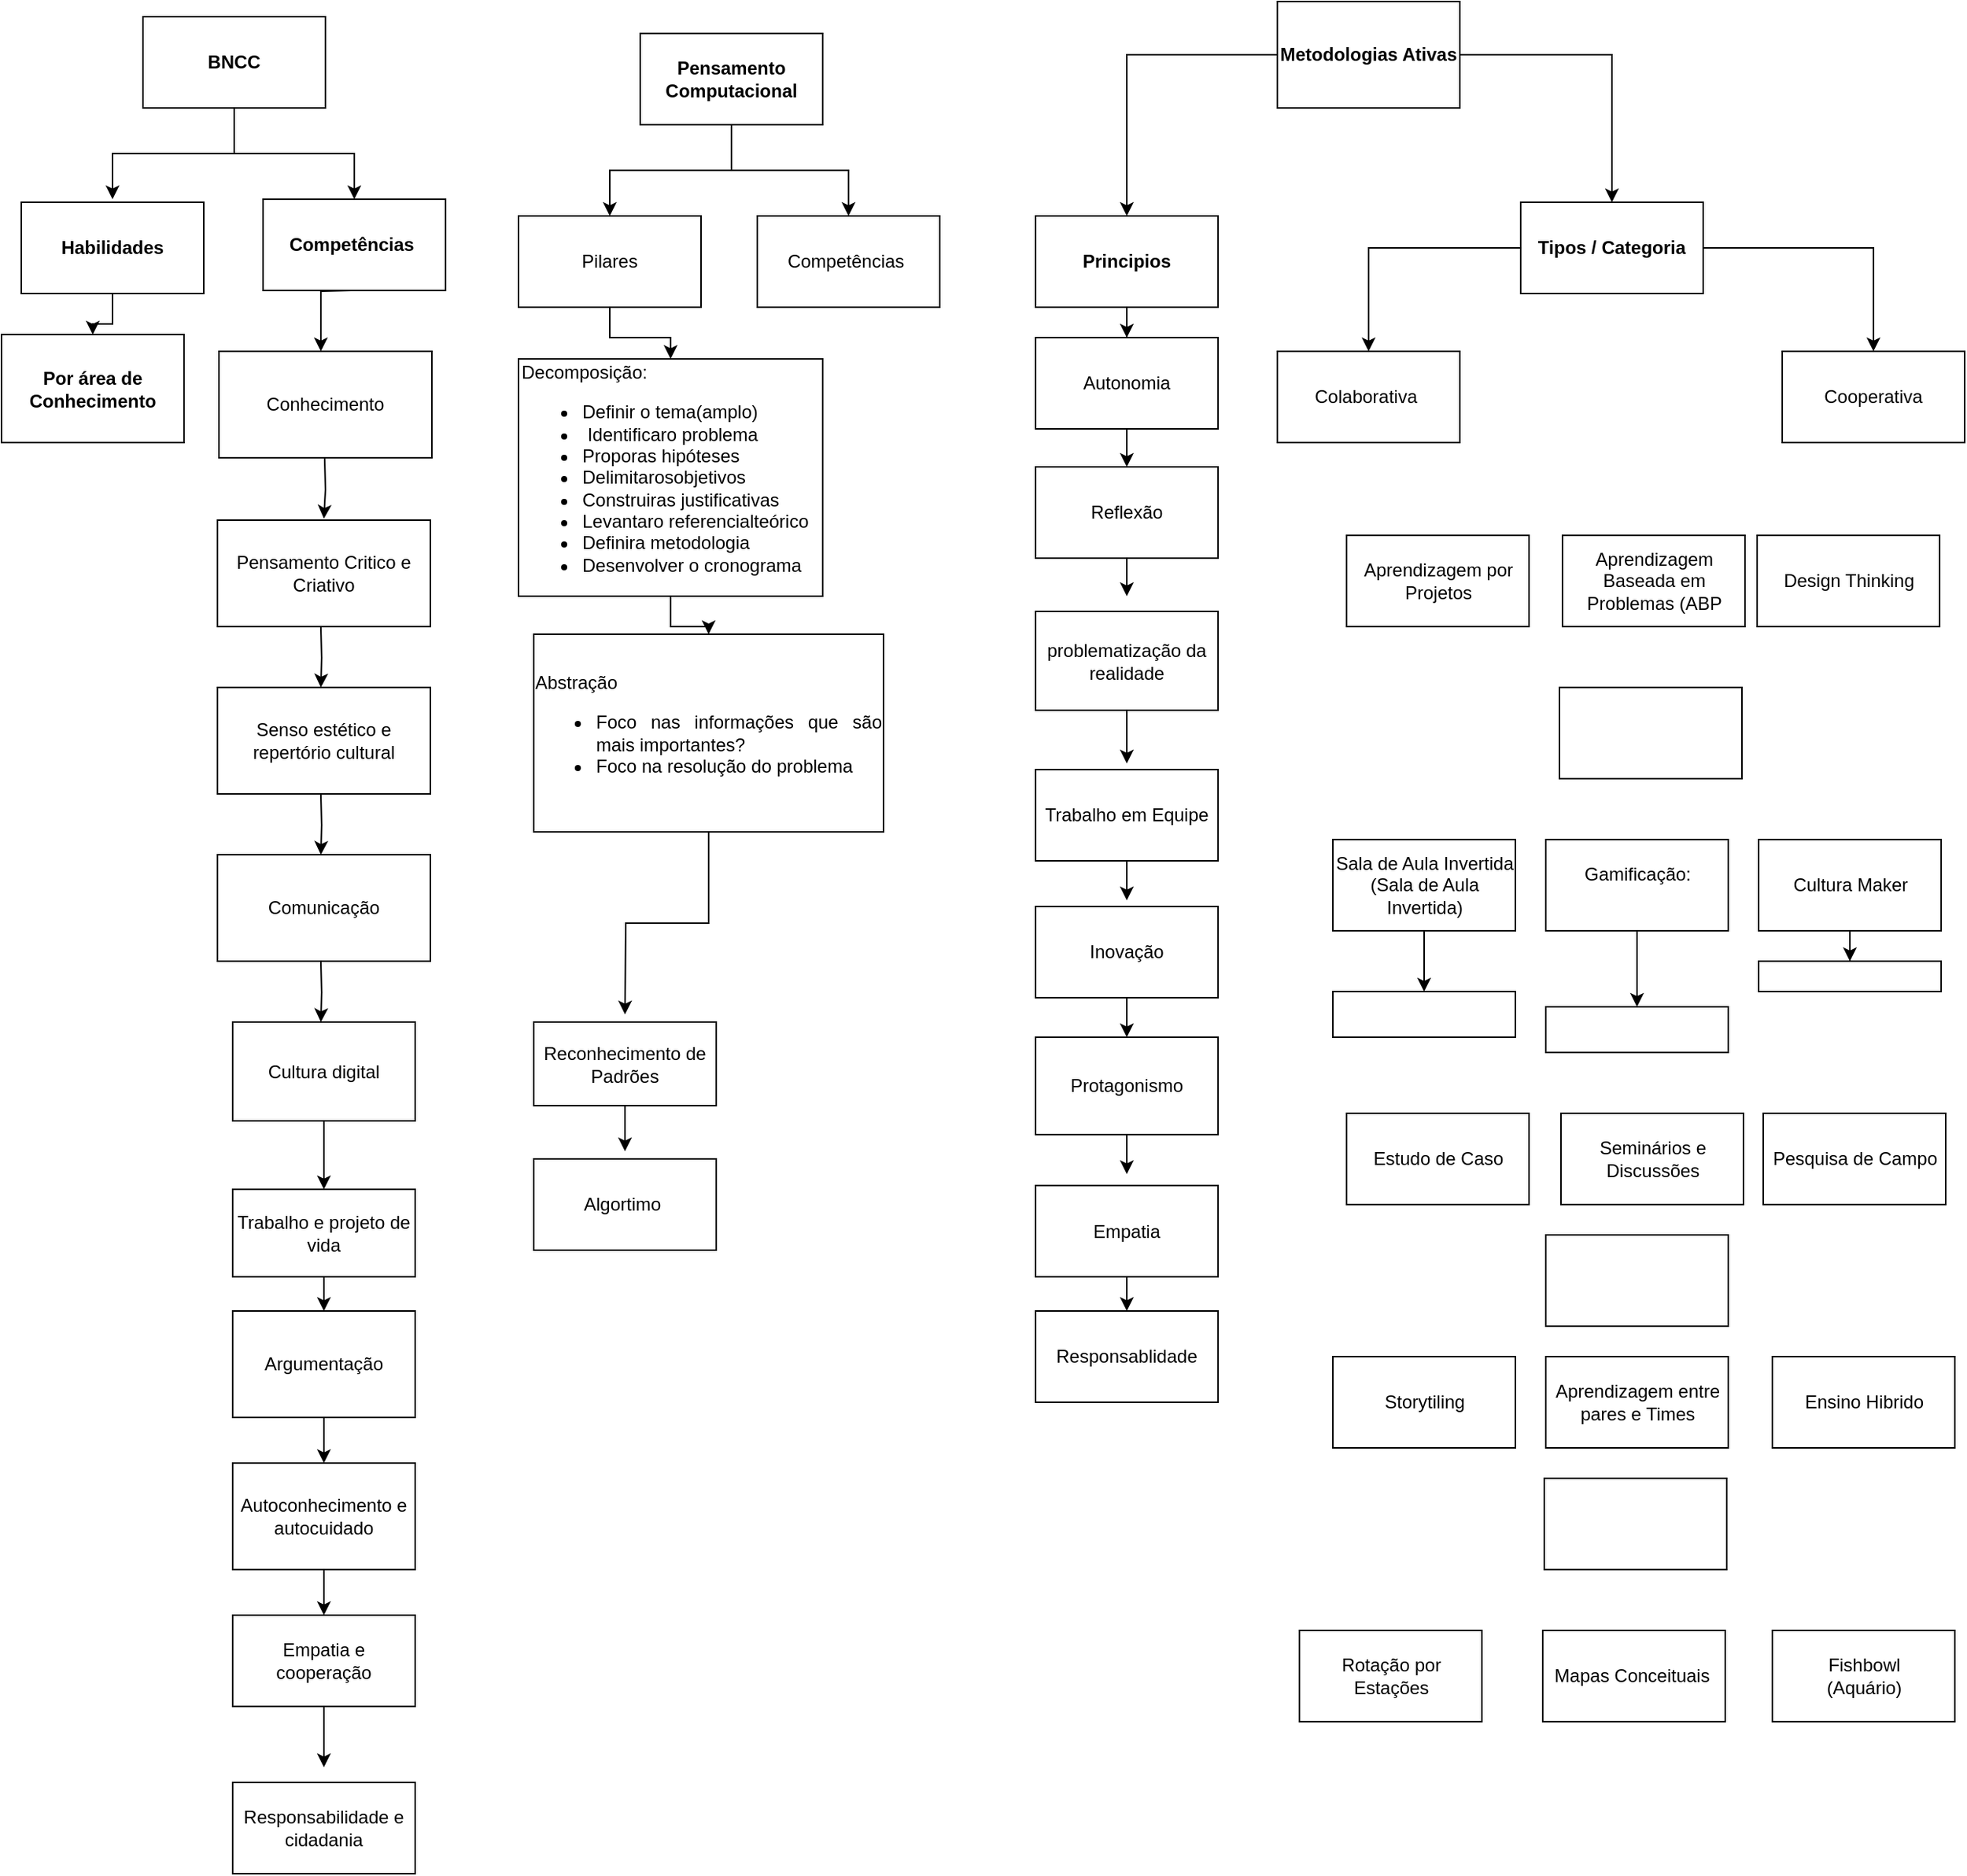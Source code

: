 <mxfile version="24.7.13" pages="2">
  <diagram name="Página-1" id="2mrk-HP-_fAwY83XtIVn">
    <mxGraphModel dx="3008" dy="592" grid="1" gridSize="10" guides="1" tooltips="1" connect="1" arrows="1" fold="1" page="1" pageScale="1" pageWidth="827" pageHeight="1169" math="0" shadow="0">
      <root>
        <mxCell id="0" />
        <mxCell id="1" parent="0" />
        <mxCell id="XJwnbb6XpXiKcCrQJQJd-31" value="" style="edgeStyle=orthogonalEdgeStyle;rounded=0;orthogonalLoop=1;jettySize=auto;html=1;" edge="1" parent="1" source="GPR2DVeR3QreYbpcR4uf-1" target="XJwnbb6XpXiKcCrQJQJd-29">
          <mxGeometry relative="1" as="geometry" />
        </mxCell>
        <mxCell id="XJwnbb6XpXiKcCrQJQJd-43" value="" style="edgeStyle=orthogonalEdgeStyle;rounded=0;orthogonalLoop=1;jettySize=auto;html=1;" edge="1" parent="1" source="GPR2DVeR3QreYbpcR4uf-1" target="XJwnbb6XpXiKcCrQJQJd-42">
          <mxGeometry relative="1" as="geometry" />
        </mxCell>
        <mxCell id="GPR2DVeR3QreYbpcR4uf-1" value="&lt;font style=&quot;vertical-align: inherit;&quot;&gt;&lt;font style=&quot;vertical-align: inherit;&quot;&gt;&lt;b&gt;Metodologias Ativas&lt;/b&gt;&lt;/font&gt;&lt;/font&gt;" style="rounded=0;whiteSpace=wrap;html=1;" vertex="1" parent="1">
          <mxGeometry x="-1" y="9" width="120" height="70" as="geometry" />
        </mxCell>
        <mxCell id="GPR2DVeR3QreYbpcR4uf-53" value="" style="edgeStyle=orthogonalEdgeStyle;rounded=0;orthogonalLoop=1;jettySize=auto;html=1;" edge="1" parent="1" source="GPR2DVeR3QreYbpcR4uf-2" target="GPR2DVeR3QreYbpcR4uf-10">
          <mxGeometry relative="1" as="geometry" />
        </mxCell>
        <mxCell id="GPR2DVeR3QreYbpcR4uf-54" value="" style="edgeStyle=orthogonalEdgeStyle;rounded=0;orthogonalLoop=1;jettySize=auto;html=1;entryX=0.5;entryY=0;entryDx=0;entryDy=0;" edge="1" parent="1" source="GPR2DVeR3QreYbpcR4uf-2" target="GPR2DVeR3QreYbpcR4uf-9">
          <mxGeometry relative="1" as="geometry">
            <Array as="points">
              <mxPoint x="-360" y="120" />
              <mxPoint x="-440" y="120" />
            </Array>
          </mxGeometry>
        </mxCell>
        <mxCell id="GPR2DVeR3QreYbpcR4uf-2" value="&lt;font style=&quot;vertical-align: inherit;&quot;&gt;&lt;font style=&quot;vertical-align: inherit;&quot;&gt;&lt;b&gt;Pensamento Computacional&lt;/b&gt;&lt;/font&gt;&lt;/font&gt;" style="rounded=0;whiteSpace=wrap;html=1;" vertex="1" parent="1">
          <mxGeometry x="-420" y="30" width="120" height="60" as="geometry" />
        </mxCell>
        <mxCell id="GPR2DVeR3QreYbpcR4uf-3" value="&lt;font style=&quot;vertical-align: inherit;&quot;&gt;&lt;font style=&quot;vertical-align: inherit;&quot;&gt;Aprendizagem Baseada em Problemas (ABP&lt;/font&gt;&lt;/font&gt;" style="rounded=0;whiteSpace=wrap;html=1;" vertex="1" parent="1">
          <mxGeometry x="186.5" y="360" width="120" height="60" as="geometry" />
        </mxCell>
        <mxCell id="GPR2DVeR3QreYbpcR4uf-4" value="&lt;font style=&quot;vertical-align: inherit;&quot;&gt;&lt;font style=&quot;vertical-align: inherit;&quot;&gt;Aprendizagem por Projetos&lt;/font&gt;&lt;/font&gt;" style="rounded=0;whiteSpace=wrap;html=1;" vertex="1" parent="1">
          <mxGeometry x="44.5" y="360" width="120" height="60" as="geometry" />
        </mxCell>
        <mxCell id="XJwnbb6XpXiKcCrQJQJd-74" value="" style="edgeStyle=orthogonalEdgeStyle;rounded=0;orthogonalLoop=1;jettySize=auto;html=1;" edge="1" parent="1" source="GPR2DVeR3QreYbpcR4uf-5" target="XJwnbb6XpXiKcCrQJQJd-71">
          <mxGeometry relative="1" as="geometry">
            <Array as="points">
              <mxPoint x="90" y="660" />
              <mxPoint x="90" y="660" />
            </Array>
          </mxGeometry>
        </mxCell>
        <mxCell id="GPR2DVeR3QreYbpcR4uf-5" value="&lt;font style=&quot;vertical-align: inherit;&quot;&gt;&lt;font style=&quot;vertical-align: inherit;&quot;&gt;Sala de Aula Invertida (Sala de Aula Invertida)&lt;/font&gt;&lt;/font&gt;" style="rounded=0;whiteSpace=wrap;html=1;" vertex="1" parent="1">
          <mxGeometry x="35.5" y="560" width="120" height="60" as="geometry" />
        </mxCell>
        <mxCell id="XJwnbb6XpXiKcCrQJQJd-76" value="" style="edgeStyle=orthogonalEdgeStyle;rounded=0;orthogonalLoop=1;jettySize=auto;html=1;" edge="1" parent="1" source="GPR2DVeR3QreYbpcR4uf-6" target="GPR2DVeR3QreYbpcR4uf-13">
          <mxGeometry relative="1" as="geometry" />
        </mxCell>
        <mxCell id="GPR2DVeR3QreYbpcR4uf-6" value="&#xa;Gamificação:&#xa;&#xa;" style="rounded=0;whiteSpace=wrap;html=1;" vertex="1" parent="1">
          <mxGeometry x="175.5" y="560" width="120" height="60" as="geometry" />
        </mxCell>
        <mxCell id="GPR2DVeR3QreYbpcR4uf-7" value="&lt;font style=&quot;vertical-align: inherit;&quot;&gt;&lt;font style=&quot;vertical-align: inherit;&quot;&gt;&lt;font style=&quot;vertical-align: inherit;&quot;&gt;&lt;font style=&quot;vertical-align: inherit;&quot;&gt;&lt;font style=&quot;vertical-align: inherit;&quot;&gt;&lt;font style=&quot;vertical-align: inherit;&quot;&gt;Design Thinking&lt;/font&gt;&lt;/font&gt;&lt;/font&gt;&lt;/font&gt;&lt;/font&gt;&lt;/font&gt;" style="rounded=0;whiteSpace=wrap;html=1;" vertex="1" parent="1">
          <mxGeometry x="314.5" y="360" width="120" height="60" as="geometry" />
        </mxCell>
        <mxCell id="XJwnbb6XpXiKcCrQJQJd-79" value="" style="edgeStyle=orthogonalEdgeStyle;rounded=0;orthogonalLoop=1;jettySize=auto;html=1;" edge="1" parent="1" source="GPR2DVeR3QreYbpcR4uf-8" target="XJwnbb6XpXiKcCrQJQJd-77">
          <mxGeometry relative="1" as="geometry" />
        </mxCell>
        <mxCell id="GPR2DVeR3QreYbpcR4uf-8" value="&lt;font style=&quot;vertical-align: inherit;&quot;&gt;&lt;font style=&quot;vertical-align: inherit;&quot;&gt;Cultura Maker&lt;/font&gt;&lt;/font&gt;" style="rounded=0;whiteSpace=wrap;html=1;" vertex="1" parent="1">
          <mxGeometry x="315.5" y="560" width="120" height="60" as="geometry" />
        </mxCell>
        <mxCell id="XJwnbb6XpXiKcCrQJQJd-26" value="" style="edgeStyle=orthogonalEdgeStyle;rounded=0;orthogonalLoop=1;jettySize=auto;html=1;" edge="1" parent="1" source="GPR2DVeR3QreYbpcR4uf-9" target="GPR2DVeR3QreYbpcR4uf-102">
          <mxGeometry relative="1" as="geometry" />
        </mxCell>
        <mxCell id="GPR2DVeR3QreYbpcR4uf-9" value="&lt;font style=&quot;vertical-align: inherit;&quot;&gt;&lt;font style=&quot;vertical-align: inherit;&quot;&gt;&lt;font style=&quot;vertical-align: inherit;&quot;&gt;&lt;font style=&quot;vertical-align: inherit;&quot;&gt;Pilares&lt;/font&gt;&lt;/font&gt;&lt;/font&gt;&lt;/font&gt;" style="rounded=0;whiteSpace=wrap;html=1;" vertex="1" parent="1">
          <mxGeometry x="-500" y="150" width="120" height="60" as="geometry" />
        </mxCell>
        <mxCell id="GPR2DVeR3QreYbpcR4uf-10" value="Competências&amp;nbsp;" style="rounded=0;whiteSpace=wrap;html=1;" vertex="1" parent="1">
          <mxGeometry x="-343" y="150" width="120" height="60" as="geometry" />
        </mxCell>
        <mxCell id="GPR2DVeR3QreYbpcR4uf-11" value="" style="rounded=0;whiteSpace=wrap;html=1;" vertex="1" parent="1">
          <mxGeometry x="184.5" y="460" width="120" height="60" as="geometry" />
        </mxCell>
        <mxCell id="GPR2DVeR3QreYbpcR4uf-12" value="Estudo de Caso" style="rounded=0;whiteSpace=wrap;html=1;" vertex="1" parent="1">
          <mxGeometry x="44.5" y="740" width="120" height="60" as="geometry" />
        </mxCell>
        <mxCell id="GPR2DVeR3QreYbpcR4uf-13" value="" style="rounded=0;whiteSpace=wrap;html=1;" vertex="1" parent="1">
          <mxGeometry x="175.5" y="670" width="120" height="30" as="geometry" />
        </mxCell>
        <mxCell id="GPR2DVeR3QreYbpcR4uf-14" value="Seminários e Discussões" style="rounded=0;whiteSpace=wrap;html=1;" vertex="1" parent="1">
          <mxGeometry x="185.5" y="740" width="120" height="60" as="geometry" />
        </mxCell>
        <mxCell id="GPR2DVeR3QreYbpcR4uf-15" value="Pesquisa de Campo" style="rounded=0;whiteSpace=wrap;html=1;" vertex="1" parent="1">
          <mxGeometry x="318.5" y="740" width="120" height="60" as="geometry" />
        </mxCell>
        <mxCell id="GPR2DVeR3QreYbpcR4uf-16" value="" style="rounded=0;whiteSpace=wrap;html=1;" vertex="1" parent="1">
          <mxGeometry x="175.5" y="820" width="120" height="60" as="geometry" />
        </mxCell>
        <mxCell id="GPR2DVeR3QreYbpcR4uf-17" value="Storytiling" style="rounded=0;whiteSpace=wrap;html=1;" vertex="1" parent="1">
          <mxGeometry x="35.5" y="900" width="120" height="60" as="geometry" />
        </mxCell>
        <mxCell id="GPR2DVeR3QreYbpcR4uf-18" value="Aprendizagem entre pares e Times" style="rounded=0;whiteSpace=wrap;html=1;" vertex="1" parent="1">
          <mxGeometry x="175.5" y="900" width="120" height="60" as="geometry" />
        </mxCell>
        <mxCell id="GPR2DVeR3QreYbpcR4uf-19" value="Ensino Hibrido" style="rounded=0;whiteSpace=wrap;html=1;" vertex="1" parent="1">
          <mxGeometry x="324.5" y="900" width="120" height="60" as="geometry" />
        </mxCell>
        <mxCell id="GPR2DVeR3QreYbpcR4uf-20" value="" style="rounded=0;whiteSpace=wrap;html=1;" vertex="1" parent="1">
          <mxGeometry x="174.5" y="980" width="120" height="60" as="geometry" />
        </mxCell>
        <mxCell id="GPR2DVeR3QreYbpcR4uf-21" value="Rotação por Estações" style="rounded=0;whiteSpace=wrap;html=1;" vertex="1" parent="1">
          <mxGeometry x="13.5" y="1080" width="120" height="60" as="geometry" />
        </mxCell>
        <mxCell id="GPR2DVeR3QreYbpcR4uf-22" value="Mapas Conceituais&amp;nbsp;" style="rounded=0;whiteSpace=wrap;html=1;" vertex="1" parent="1">
          <mxGeometry x="173.5" y="1080" width="120" height="60" as="geometry" />
        </mxCell>
        <mxCell id="GPR2DVeR3QreYbpcR4uf-23" value="Fishbowl&lt;div&gt;(Aquário)&lt;/div&gt;" style="rounded=0;whiteSpace=wrap;html=1;" vertex="1" parent="1">
          <mxGeometry x="324.5" y="1080" width="120" height="60" as="geometry" />
        </mxCell>
        <mxCell id="XJwnbb6XpXiKcCrQJQJd-56" value="" style="edgeStyle=orthogonalEdgeStyle;rounded=0;orthogonalLoop=1;jettySize=auto;html=1;" edge="1" parent="1" source="GPR2DVeR3QreYbpcR4uf-96" target="XJwnbb6XpXiKcCrQJQJd-55">
          <mxGeometry relative="1" as="geometry" />
        </mxCell>
        <mxCell id="GPR2DVeR3QreYbpcR4uf-96" value="&lt;font style=&quot;vertical-align: inherit;&quot;&gt;&lt;font style=&quot;vertical-align: inherit;&quot;&gt;&lt;font style=&quot;vertical-align: inherit;&quot;&gt;&lt;font style=&quot;vertical-align: inherit;&quot;&gt;&lt;b&gt;Habilidades&lt;/b&gt;&lt;/font&gt;&lt;/font&gt;&lt;/font&gt;&lt;/font&gt;" style="rounded=0;whiteSpace=wrap;html=1;" vertex="1" parent="1">
          <mxGeometry x="-827" y="141" width="120" height="60" as="geometry" />
        </mxCell>
        <mxCell id="XJwnbb6XpXiKcCrQJQJd-83" value="" style="edgeStyle=orthogonalEdgeStyle;rounded=0;orthogonalLoop=1;jettySize=auto;html=1;" edge="1" parent="1" source="GPR2DVeR3QreYbpcR4uf-102" target="XJwnbb6XpXiKcCrQJQJd-27">
          <mxGeometry relative="1" as="geometry" />
        </mxCell>
        <mxCell id="GPR2DVeR3QreYbpcR4uf-102" value="&lt;div style=&quot;text-align: justify;&quot;&gt;&lt;span style=&quot;background-color: initial;&quot;&gt;Decomposição:&lt;/span&gt;&lt;/div&gt;&lt;div&gt;&lt;ul&gt;&lt;li style=&quot;text-align: justify;&quot;&gt;&lt;span style=&quot;background-color: initial;&quot;&gt;Definir o tema(amplo)&lt;/span&gt;&lt;/li&gt;&lt;li style=&quot;text-align: justify;&quot;&gt;&amp;nbsp;Identificaro problema&lt;/li&gt;&lt;li style=&quot;text-align: justify;&quot;&gt;Proporas hipóteses&lt;/li&gt;&lt;li style=&quot;text-align: justify;&quot;&gt;Delimitarosobjetivos&lt;/li&gt;&lt;li style=&quot;text-align: justify;&quot;&gt;Construiras justificativas&amp;nbsp;&lt;/li&gt;&lt;li style=&quot;text-align: justify;&quot;&gt;Levantaro referencialteórico&amp;nbsp;&lt;/li&gt;&lt;li style=&quot;text-align: justify;&quot;&gt;Definira metodologia&amp;nbsp;&lt;/li&gt;&lt;li style=&quot;text-align: justify;&quot;&gt;Desenvolver o cronograma&lt;/li&gt;&lt;/ul&gt;&lt;/div&gt;" style="rounded=0;whiteSpace=wrap;html=1;align=left;" vertex="1" parent="1">
          <mxGeometry x="-500" y="244" width="200" height="156" as="geometry" />
        </mxCell>
        <mxCell id="XJwnbb6XpXiKcCrQJQJd-1" value="" style="edgeStyle=orthogonalEdgeStyle;rounded=0;orthogonalLoop=1;jettySize=auto;html=1;entryX=0.5;entryY=0;entryDx=0;entryDy=0;" edge="1" parent="1" source="XJwnbb6XpXiKcCrQJQJd-3">
          <mxGeometry relative="1" as="geometry">
            <mxPoint x="-767" y="139" as="targetPoint" />
            <Array as="points">
              <mxPoint x="-687" y="109" />
              <mxPoint x="-767" y="109" />
            </Array>
          </mxGeometry>
        </mxCell>
        <mxCell id="XJwnbb6XpXiKcCrQJQJd-2" style="edgeStyle=orthogonalEdgeStyle;rounded=0;orthogonalLoop=1;jettySize=auto;html=1;entryX=0.5;entryY=0;entryDx=0;entryDy=0;" edge="1" parent="1" source="XJwnbb6XpXiKcCrQJQJd-3" target="XJwnbb6XpXiKcCrQJQJd-20">
          <mxGeometry relative="1" as="geometry" />
        </mxCell>
        <mxCell id="XJwnbb6XpXiKcCrQJQJd-3" value="&lt;font style=&quot;vertical-align: inherit;&quot;&gt;&lt;font style=&quot;vertical-align: inherit;&quot;&gt;&lt;b&gt;BNCC&lt;/b&gt;&lt;/font&gt;&lt;/font&gt;" style="rounded=0;whiteSpace=wrap;html=1;" vertex="1" parent="1">
          <mxGeometry x="-747" y="19" width="120" height="60" as="geometry" />
        </mxCell>
        <mxCell id="XJwnbb6XpXiKcCrQJQJd-4" value="" style="edgeStyle=orthogonalEdgeStyle;rounded=0;orthogonalLoop=1;jettySize=auto;html=1;" edge="1" parent="1">
          <mxGeometry relative="1" as="geometry">
            <mxPoint x="-610" y="199" as="sourcePoint" />
            <mxPoint x="-630" y="239" as="targetPoint" />
          </mxGeometry>
        </mxCell>
        <mxCell id="XJwnbb6XpXiKcCrQJQJd-5" value="" style="edgeStyle=orthogonalEdgeStyle;rounded=0;orthogonalLoop=1;jettySize=auto;html=1;" edge="1" parent="1">
          <mxGeometry relative="1" as="geometry">
            <mxPoint x="-627.5" y="309" as="sourcePoint" />
            <mxPoint x="-628" y="349" as="targetPoint" />
          </mxGeometry>
        </mxCell>
        <mxCell id="XJwnbb6XpXiKcCrQJQJd-6" value="" style="edgeStyle=orthogonalEdgeStyle;rounded=0;orthogonalLoop=1;jettySize=auto;html=1;" edge="1" parent="1">
          <mxGeometry relative="1" as="geometry">
            <mxPoint x="-630" y="420" as="sourcePoint" />
            <mxPoint x="-630" y="460" as="targetPoint" />
          </mxGeometry>
        </mxCell>
        <mxCell id="XJwnbb6XpXiKcCrQJQJd-7" value="" style="edgeStyle=orthogonalEdgeStyle;rounded=0;orthogonalLoop=1;jettySize=auto;html=1;" edge="1" parent="1">
          <mxGeometry relative="1" as="geometry">
            <mxPoint x="-630" y="530" as="sourcePoint" />
            <mxPoint x="-630" y="570" as="targetPoint" />
          </mxGeometry>
        </mxCell>
        <mxCell id="XJwnbb6XpXiKcCrQJQJd-8" value="" style="edgeStyle=orthogonalEdgeStyle;rounded=0;orthogonalLoop=1;jettySize=auto;html=1;" edge="1" parent="1">
          <mxGeometry relative="1" as="geometry">
            <mxPoint x="-630" y="640" as="sourcePoint" />
            <mxPoint x="-630" y="680" as="targetPoint" />
          </mxGeometry>
        </mxCell>
        <mxCell id="XJwnbb6XpXiKcCrQJQJd-9" value="" style="edgeStyle=orthogonalEdgeStyle;rounded=0;orthogonalLoop=1;jettySize=auto;html=1;" edge="1" parent="1" source="XJwnbb6XpXiKcCrQJQJd-10">
          <mxGeometry relative="1" as="geometry">
            <mxPoint x="-628" y="790" as="targetPoint" />
          </mxGeometry>
        </mxCell>
        <mxCell id="XJwnbb6XpXiKcCrQJQJd-10" value="&lt;p class=&quot;MsoNormal&quot;&gt;Cultura digital&lt;/p&gt;" style="whiteSpace=wrap;html=1;rounded=0;" vertex="1" parent="1">
          <mxGeometry x="-688" y="680" width="120" height="65" as="geometry" />
        </mxCell>
        <mxCell id="XJwnbb6XpXiKcCrQJQJd-11" value="" style="edgeStyle=orthogonalEdgeStyle;rounded=0;orthogonalLoop=1;jettySize=auto;html=1;" edge="1" parent="1" source="XJwnbb6XpXiKcCrQJQJd-12">
          <mxGeometry relative="1" as="geometry">
            <mxPoint x="-628" y="870" as="targetPoint" />
          </mxGeometry>
        </mxCell>
        <mxCell id="XJwnbb6XpXiKcCrQJQJd-12" value="&lt;p class=&quot;MsoNormal&quot;&gt;Trabalho e projeto de vida&lt;/p&gt;" style="whiteSpace=wrap;html=1;rounded=0;" vertex="1" parent="1">
          <mxGeometry x="-688" y="790" width="120" height="57.5" as="geometry" />
        </mxCell>
        <mxCell id="XJwnbb6XpXiKcCrQJQJd-13" value="" style="edgeStyle=orthogonalEdgeStyle;rounded=0;orthogonalLoop=1;jettySize=auto;html=1;" edge="1" parent="1" source="XJwnbb6XpXiKcCrQJQJd-14">
          <mxGeometry relative="1" as="geometry">
            <mxPoint x="-628" y="970" as="targetPoint" />
          </mxGeometry>
        </mxCell>
        <mxCell id="XJwnbb6XpXiKcCrQJQJd-14" value="&lt;div&gt;&lt;p class=&quot;MsoNormal&quot;&gt;Argumentação&lt;/p&gt;&lt;/div&gt;" style="whiteSpace=wrap;html=1;rounded=0;" vertex="1" parent="1">
          <mxGeometry x="-688" y="870" width="120" height="70" as="geometry" />
        </mxCell>
        <mxCell id="XJwnbb6XpXiKcCrQJQJd-15" value="" style="edgeStyle=orthogonalEdgeStyle;rounded=0;orthogonalLoop=1;jettySize=auto;html=1;" edge="1" parent="1" source="XJwnbb6XpXiKcCrQJQJd-16">
          <mxGeometry relative="1" as="geometry">
            <mxPoint x="-628" y="1070" as="targetPoint" />
          </mxGeometry>
        </mxCell>
        <mxCell id="XJwnbb6XpXiKcCrQJQJd-16" value="&lt;p class=&quot;MsoNormal&quot;&gt;Autoconhecimento e autocuidado&lt;/p&gt;" style="whiteSpace=wrap;html=1;rounded=0;" vertex="1" parent="1">
          <mxGeometry x="-688" y="970" width="120" height="70" as="geometry" />
        </mxCell>
        <mxCell id="XJwnbb6XpXiKcCrQJQJd-17" value="" style="edgeStyle=orthogonalEdgeStyle;rounded=0;orthogonalLoop=1;jettySize=auto;html=1;" edge="1" parent="1" source="XJwnbb6XpXiKcCrQJQJd-18">
          <mxGeometry relative="1" as="geometry">
            <mxPoint x="-628" y="1170" as="targetPoint" />
          </mxGeometry>
        </mxCell>
        <mxCell id="XJwnbb6XpXiKcCrQJQJd-18" value="&lt;p class=&quot;MsoNormal&quot;&gt;Empatia e cooperação&lt;/p&gt;" style="whiteSpace=wrap;html=1;rounded=0;" vertex="1" parent="1">
          <mxGeometry x="-688" y="1070" width="120" height="60" as="geometry" />
        </mxCell>
        <mxCell id="XJwnbb6XpXiKcCrQJQJd-19" value="&lt;p class=&quot;MsoNormal&quot;&gt;Responsabilidade e cidadania&lt;/p&gt;" style="whiteSpace=wrap;html=1;rounded=0;" vertex="1" parent="1">
          <mxGeometry x="-688" y="1180" width="120" height="60" as="geometry" />
        </mxCell>
        <mxCell id="XJwnbb6XpXiKcCrQJQJd-20" value="&lt;b&gt;Competências&amp;nbsp;&lt;/b&gt;" style="rounded=0;whiteSpace=wrap;html=1;" vertex="1" parent="1">
          <mxGeometry x="-668" y="139" width="120" height="60" as="geometry" />
        </mxCell>
        <mxCell id="XJwnbb6XpXiKcCrQJQJd-21" value="Conhecimento" style="rounded=0;whiteSpace=wrap;html=1;" vertex="1" parent="1">
          <mxGeometry x="-697" y="239" width="140" height="70" as="geometry" />
        </mxCell>
        <mxCell id="XJwnbb6XpXiKcCrQJQJd-22" value="Pensamento Critico e Criativo" style="rounded=0;whiteSpace=wrap;html=1;" vertex="1" parent="1">
          <mxGeometry x="-698" y="350" width="140" height="70" as="geometry" />
        </mxCell>
        <mxCell id="XJwnbb6XpXiKcCrQJQJd-23" value="&lt;p class=&quot;MsoNormal&quot;&gt;Senso estético e repertório cultural&lt;/p&gt;" style="rounded=0;whiteSpace=wrap;html=1;" vertex="1" parent="1">
          <mxGeometry x="-698" y="460" width="140" height="70" as="geometry" />
        </mxCell>
        <mxCell id="XJwnbb6XpXiKcCrQJQJd-24" value="&lt;p class=&quot;MsoNormal&quot;&gt;Comunicação&lt;/p&gt;" style="rounded=0;whiteSpace=wrap;html=1;" vertex="1" parent="1">
          <mxGeometry x="-698" y="570" width="140" height="70" as="geometry" />
        </mxCell>
        <mxCell id="XJwnbb6XpXiKcCrQJQJd-51" value="" style="edgeStyle=orthogonalEdgeStyle;rounded=0;orthogonalLoop=1;jettySize=auto;html=1;" edge="1" parent="1" source="XJwnbb6XpXiKcCrQJQJd-27">
          <mxGeometry relative="1" as="geometry">
            <mxPoint x="-430" y="675" as="targetPoint" />
          </mxGeometry>
        </mxCell>
        <mxCell id="XJwnbb6XpXiKcCrQJQJd-27" value="&lt;div style=&quot;text-align: left;&quot;&gt;&lt;span style=&quot;background-color: initial;&quot;&gt;Abstração&amp;nbsp;&lt;/span&gt;&lt;/div&gt;&lt;ul&gt;&lt;li style=&quot;text-align: justify;&quot;&gt;Foco nas informações que são mais importantes?&lt;/li&gt;&lt;li style=&quot;text-align: justify;&quot;&gt;Foco na resolução do problema&lt;/li&gt;&lt;/ul&gt;" style="whiteSpace=wrap;html=1;rounded=0;" vertex="1" parent="1">
          <mxGeometry x="-490" y="425" width="230" height="130" as="geometry" />
        </mxCell>
        <mxCell id="XJwnbb6XpXiKcCrQJQJd-33" value="" style="edgeStyle=orthogonalEdgeStyle;rounded=0;orthogonalLoop=1;jettySize=auto;html=1;" edge="1" parent="1" source="XJwnbb6XpXiKcCrQJQJd-29" target="XJwnbb6XpXiKcCrQJQJd-32">
          <mxGeometry relative="1" as="geometry" />
        </mxCell>
        <mxCell id="XJwnbb6XpXiKcCrQJQJd-29" value="&lt;b&gt;Principios&lt;/b&gt;" style="whiteSpace=wrap;html=1;rounded=0;" vertex="1" parent="1">
          <mxGeometry x="-160" y="150" width="120" height="60" as="geometry" />
        </mxCell>
        <mxCell id="XJwnbb6XpXiKcCrQJQJd-36" value="" style="edgeStyle=orthogonalEdgeStyle;rounded=0;orthogonalLoop=1;jettySize=auto;html=1;" edge="1" parent="1" source="XJwnbb6XpXiKcCrQJQJd-32" target="XJwnbb6XpXiKcCrQJQJd-35">
          <mxGeometry relative="1" as="geometry" />
        </mxCell>
        <mxCell id="XJwnbb6XpXiKcCrQJQJd-32" value="Autonomia" style="rounded=0;whiteSpace=wrap;html=1;" vertex="1" parent="1">
          <mxGeometry x="-160" y="230" width="120" height="60" as="geometry" />
        </mxCell>
        <mxCell id="XJwnbb6XpXiKcCrQJQJd-60" value="" style="edgeStyle=orthogonalEdgeStyle;rounded=0;orthogonalLoop=1;jettySize=auto;html=1;" edge="1" parent="1" source="XJwnbb6XpXiKcCrQJQJd-35">
          <mxGeometry relative="1" as="geometry">
            <mxPoint x="-100" y="400" as="targetPoint" />
          </mxGeometry>
        </mxCell>
        <mxCell id="XJwnbb6XpXiKcCrQJQJd-35" value="Reflexão" style="rounded=0;whiteSpace=wrap;html=1;" vertex="1" parent="1">
          <mxGeometry x="-160" y="315" width="120" height="60" as="geometry" />
        </mxCell>
        <mxCell id="XJwnbb6XpXiKcCrQJQJd-47" value="" style="edgeStyle=orthogonalEdgeStyle;rounded=0;orthogonalLoop=1;jettySize=auto;html=1;" edge="1" parent="1" source="XJwnbb6XpXiKcCrQJQJd-42" target="XJwnbb6XpXiKcCrQJQJd-46">
          <mxGeometry relative="1" as="geometry" />
        </mxCell>
        <mxCell id="XJwnbb6XpXiKcCrQJQJd-49" value="" style="edgeStyle=orthogonalEdgeStyle;rounded=0;orthogonalLoop=1;jettySize=auto;html=1;" edge="1" parent="1" source="XJwnbb6XpXiKcCrQJQJd-42" target="XJwnbb6XpXiKcCrQJQJd-48">
          <mxGeometry relative="1" as="geometry" />
        </mxCell>
        <mxCell id="XJwnbb6XpXiKcCrQJQJd-42" value="&lt;b&gt;Tipos / Categoria&lt;/b&gt;" style="whiteSpace=wrap;html=1;rounded=0;" vertex="1" parent="1">
          <mxGeometry x="159" y="141" width="120" height="60" as="geometry" />
        </mxCell>
        <mxCell id="XJwnbb6XpXiKcCrQJQJd-46" value="Cooperativa" style="whiteSpace=wrap;html=1;rounded=0;" vertex="1" parent="1">
          <mxGeometry x="331" y="239" width="120" height="60" as="geometry" />
        </mxCell>
        <mxCell id="XJwnbb6XpXiKcCrQJQJd-48" value="Colaborativa&amp;nbsp;" style="whiteSpace=wrap;html=1;rounded=0;" vertex="1" parent="1">
          <mxGeometry x="-1" y="239" width="120" height="60" as="geometry" />
        </mxCell>
        <mxCell id="XJwnbb6XpXiKcCrQJQJd-54" value="" style="edgeStyle=orthogonalEdgeStyle;rounded=0;orthogonalLoop=1;jettySize=auto;html=1;" edge="1" parent="1" source="XJwnbb6XpXiKcCrQJQJd-50">
          <mxGeometry relative="1" as="geometry">
            <mxPoint x="-430" y="765" as="targetPoint" />
          </mxGeometry>
        </mxCell>
        <mxCell id="XJwnbb6XpXiKcCrQJQJd-50" value="Reconhecimento de Padrões" style="whiteSpace=wrap;html=1;rounded=0;" vertex="1" parent="1">
          <mxGeometry x="-490" y="680" width="120" height="55" as="geometry" />
        </mxCell>
        <mxCell id="XJwnbb6XpXiKcCrQJQJd-53" value="Algortimo&amp;nbsp;" style="whiteSpace=wrap;html=1;rounded=0;" vertex="1" parent="1">
          <mxGeometry x="-490" y="770" width="120" height="60" as="geometry" />
        </mxCell>
        <mxCell id="XJwnbb6XpXiKcCrQJQJd-55" value="&lt;b&gt;Por área de Conhecimento&lt;/b&gt;" style="whiteSpace=wrap;html=1;rounded=0;" vertex="1" parent="1">
          <mxGeometry x="-840" y="228" width="120" height="71" as="geometry" />
        </mxCell>
        <mxCell id="XJwnbb6XpXiKcCrQJQJd-62" value="" style="edgeStyle=orthogonalEdgeStyle;rounded=0;orthogonalLoop=1;jettySize=auto;html=1;" edge="1" parent="1" source="XJwnbb6XpXiKcCrQJQJd-59">
          <mxGeometry relative="1" as="geometry">
            <mxPoint x="-100" y="510" as="targetPoint" />
          </mxGeometry>
        </mxCell>
        <mxCell id="XJwnbb6XpXiKcCrQJQJd-59" value="problematização da realidade" style="whiteSpace=wrap;html=1;rounded=0;" vertex="1" parent="1">
          <mxGeometry x="-160" y="410" width="120" height="65" as="geometry" />
        </mxCell>
        <mxCell id="XJwnbb6XpXiKcCrQJQJd-64" value="" style="edgeStyle=orthogonalEdgeStyle;rounded=0;orthogonalLoop=1;jettySize=auto;html=1;" edge="1" parent="1" source="XJwnbb6XpXiKcCrQJQJd-61">
          <mxGeometry relative="1" as="geometry">
            <mxPoint x="-100" y="600" as="targetPoint" />
          </mxGeometry>
        </mxCell>
        <mxCell id="XJwnbb6XpXiKcCrQJQJd-61" value="Trabalho em Equipe" style="whiteSpace=wrap;html=1;rounded=0;" vertex="1" parent="1">
          <mxGeometry x="-160" y="514" width="120" height="60" as="geometry" />
        </mxCell>
        <mxCell id="XJwnbb6XpXiKcCrQJQJd-66" value="" style="edgeStyle=orthogonalEdgeStyle;rounded=0;orthogonalLoop=1;jettySize=auto;html=1;" edge="1" parent="1" source="XJwnbb6XpXiKcCrQJQJd-63">
          <mxGeometry relative="1" as="geometry">
            <mxPoint x="-100" y="690" as="targetPoint" />
          </mxGeometry>
        </mxCell>
        <mxCell id="XJwnbb6XpXiKcCrQJQJd-63" value="Inovação" style="whiteSpace=wrap;html=1;rounded=0;" vertex="1" parent="1">
          <mxGeometry x="-160" y="604" width="120" height="60" as="geometry" />
        </mxCell>
        <mxCell id="XJwnbb6XpXiKcCrQJQJd-68" value="" style="edgeStyle=orthogonalEdgeStyle;rounded=0;orthogonalLoop=1;jettySize=auto;html=1;" edge="1" parent="1" source="XJwnbb6XpXiKcCrQJQJd-65">
          <mxGeometry relative="1" as="geometry">
            <mxPoint x="-100" y="780" as="targetPoint" />
          </mxGeometry>
        </mxCell>
        <mxCell id="XJwnbb6XpXiKcCrQJQJd-65" value="Protagonismo" style="whiteSpace=wrap;html=1;rounded=0;" vertex="1" parent="1">
          <mxGeometry x="-160" y="690" width="120" height="64" as="geometry" />
        </mxCell>
        <mxCell id="XJwnbb6XpXiKcCrQJQJd-70" value="" style="edgeStyle=orthogonalEdgeStyle;rounded=0;orthogonalLoop=1;jettySize=auto;html=1;" edge="1" parent="1" source="XJwnbb6XpXiKcCrQJQJd-67">
          <mxGeometry relative="1" as="geometry">
            <mxPoint x="-100" y="870" as="targetPoint" />
          </mxGeometry>
        </mxCell>
        <mxCell id="XJwnbb6XpXiKcCrQJQJd-67" value="Empatia" style="whiteSpace=wrap;html=1;rounded=0;" vertex="1" parent="1">
          <mxGeometry x="-160" y="787.5" width="120" height="60" as="geometry" />
        </mxCell>
        <mxCell id="XJwnbb6XpXiKcCrQJQJd-69" value="Responsablidade" style="whiteSpace=wrap;html=1;rounded=0;" vertex="1" parent="1">
          <mxGeometry x="-160" y="870" width="120" height="60" as="geometry" />
        </mxCell>
        <mxCell id="XJwnbb6XpXiKcCrQJQJd-71" value="" style="whiteSpace=wrap;html=1;rounded=0;" vertex="1" parent="1">
          <mxGeometry x="35.5" y="660" width="120" height="30" as="geometry" />
        </mxCell>
        <mxCell id="XJwnbb6XpXiKcCrQJQJd-77" value="" style="whiteSpace=wrap;html=1;rounded=0;" vertex="1" parent="1">
          <mxGeometry x="315.5" y="640" width="120" height="20" as="geometry" />
        </mxCell>
      </root>
    </mxGraphModel>
  </diagram>
  <diagram name="Cópia do Página-1" id="IPf3U6TAoCOoGc2E6ivi">
    <mxGraphModel grid="1" page="1" gridSize="10" guides="1" tooltips="1" connect="1" arrows="1" fold="1" pageScale="1" pageWidth="827" pageHeight="1169" math="0" shadow="0">
      <root>
        <mxCell id="1IvUIAYMgbh4S3LtLMLk-0" />
        <mxCell id="1IvUIAYMgbh4S3LtLMLk-1" parent="1IvUIAYMgbh4S3LtLMLk-0" />
        <mxCell id="1IvUIAYMgbh4S3LtLMLk-2" value="" style="edgeStyle=orthogonalEdgeStyle;rounded=0;orthogonalLoop=1;jettySize=auto;html=1;" edge="1" parent="1IvUIAYMgbh4S3LtLMLk-1" source="1IvUIAYMgbh4S3LtLMLk-5" target="1IvUIAYMgbh4S3LtLMLk-75">
          <mxGeometry relative="1" as="geometry" />
        </mxCell>
        <mxCell id="1IvUIAYMgbh4S3LtLMLk-3" style="edgeStyle=orthogonalEdgeStyle;rounded=0;orthogonalLoop=1;jettySize=auto;html=1;" edge="1" parent="1IvUIAYMgbh4S3LtLMLk-1" source="1IvUIAYMgbh4S3LtLMLk-5">
          <mxGeometry relative="1" as="geometry">
            <mxPoint x="90" y="130" as="targetPoint" />
            <Array as="points">
              <mxPoint x="181" y="110" />
              <mxPoint x="91" y="110" />
            </Array>
          </mxGeometry>
        </mxCell>
        <mxCell id="1IvUIAYMgbh4S3LtLMLk-4" style="edgeStyle=orthogonalEdgeStyle;rounded=0;orthogonalLoop=1;jettySize=auto;html=1;" edge="1" parent="1IvUIAYMgbh4S3LtLMLk-1">
          <mxGeometry relative="1" as="geometry">
            <mxPoint x="250" y="130" as="targetPoint" />
            <mxPoint x="190" y="109" as="sourcePoint" />
            <Array as="points">
              <mxPoint x="170" y="109" />
              <mxPoint x="170" y="110" />
              <mxPoint x="250" y="110" />
            </Array>
          </mxGeometry>
        </mxCell>
        <mxCell id="1IvUIAYMgbh4S3LtLMLk-5" value="&lt;font style=&quot;vertical-align: inherit;&quot;&gt;&lt;font style=&quot;vertical-align: inherit;&quot;&gt;Metodologias Ativas&lt;/font&gt;&lt;/font&gt;" style="rounded=0;whiteSpace=wrap;html=1;" vertex="1" parent="1IvUIAYMgbh4S3LtLMLk-1">
          <mxGeometry x="121" y="30" width="120" height="70" as="geometry" />
        </mxCell>
        <mxCell id="1IvUIAYMgbh4S3LtLMLk-6" value="" style="edgeStyle=orthogonalEdgeStyle;rounded=0;orthogonalLoop=1;jettySize=auto;html=1;" edge="1" parent="1IvUIAYMgbh4S3LtLMLk-1" source="1IvUIAYMgbh4S3LtLMLk-8" target="1IvUIAYMgbh4S3LtLMLk-17">
          <mxGeometry relative="1" as="geometry" />
        </mxCell>
        <mxCell id="1IvUIAYMgbh4S3LtLMLk-7" value="" style="edgeStyle=orthogonalEdgeStyle;rounded=0;orthogonalLoop=1;jettySize=auto;html=1;entryX=0.5;entryY=0;entryDx=0;entryDy=0;" edge="1" parent="1IvUIAYMgbh4S3LtLMLk-1" source="1IvUIAYMgbh4S3LtLMLk-8" target="1IvUIAYMgbh4S3LtLMLk-15">
          <mxGeometry relative="1" as="geometry">
            <Array as="points">
              <mxPoint x="690" y="120" />
              <mxPoint x="610" y="120" />
            </Array>
          </mxGeometry>
        </mxCell>
        <mxCell id="1IvUIAYMgbh4S3LtLMLk-8" value="&lt;font style=&quot;vertical-align: inherit;&quot;&gt;&lt;font style=&quot;vertical-align: inherit;&quot;&gt;Pensamento Computacional&lt;/font&gt;&lt;/font&gt;" style="rounded=0;whiteSpace=wrap;html=1;" vertex="1" parent="1IvUIAYMgbh4S3LtLMLk-1">
          <mxGeometry x="630" y="30" width="120" height="60" as="geometry" />
        </mxCell>
        <mxCell id="1IvUIAYMgbh4S3LtLMLk-9" value="&lt;font style=&quot;vertical-align: inherit;&quot;&gt;&lt;font style=&quot;vertical-align: inherit;&quot;&gt;Aprendizagem Baseada em Problemas (ABP&lt;/font&gt;&lt;/font&gt;" style="rounded=0;whiteSpace=wrap;html=1;" vertex="1" parent="1IvUIAYMgbh4S3LtLMLk-1">
          <mxGeometry x="120" y="330" width="120" height="60" as="geometry" />
        </mxCell>
        <mxCell id="1IvUIAYMgbh4S3LtLMLk-10" value="&lt;font style=&quot;vertical-align: inherit;&quot;&gt;&lt;font style=&quot;vertical-align: inherit;&quot;&gt;Aprendizagem por Projetos&lt;/font&gt;&lt;/font&gt;" style="rounded=0;whiteSpace=wrap;html=1;" vertex="1" parent="1IvUIAYMgbh4S3LtLMLk-1">
          <mxGeometry x="-1" y="330" width="120" height="60" as="geometry" />
        </mxCell>
        <mxCell id="1IvUIAYMgbh4S3LtLMLk-11" value="&lt;font style=&quot;vertical-align: inherit;&quot;&gt;&lt;font style=&quot;vertical-align: inherit;&quot;&gt;Sala de Aula Invertida (Sala de Aula Invertida)&lt;/font&gt;&lt;/font&gt;" style="rounded=0;whiteSpace=wrap;html=1;" vertex="1" parent="1IvUIAYMgbh4S3LtLMLk-1">
          <mxGeometry x="-10" y="530" width="120" height="60" as="geometry" />
        </mxCell>
        <mxCell id="1IvUIAYMgbh4S3LtLMLk-12" value="&#xa;Gamificação:&#xa;&#xa;" style="rounded=0;whiteSpace=wrap;html=1;" vertex="1" parent="1IvUIAYMgbh4S3LtLMLk-1">
          <mxGeometry x="130" y="530" width="120" height="60" as="geometry" />
        </mxCell>
        <mxCell id="1IvUIAYMgbh4S3LtLMLk-13" value="&lt;font style=&quot;vertical-align: inherit;&quot;&gt;&lt;font style=&quot;vertical-align: inherit;&quot;&gt;&lt;font style=&quot;vertical-align: inherit;&quot;&gt;&lt;font style=&quot;vertical-align: inherit;&quot;&gt;&lt;font style=&quot;vertical-align: inherit;&quot;&gt;&lt;font style=&quot;vertical-align: inherit;&quot;&gt;Design Thinking&lt;/font&gt;&lt;/font&gt;&lt;/font&gt;&lt;/font&gt;&lt;/font&gt;&lt;/font&gt;" style="rounded=0;whiteSpace=wrap;html=1;" vertex="1" parent="1IvUIAYMgbh4S3LtLMLk-1">
          <mxGeometry x="269" y="330" width="120" height="60" as="geometry" />
        </mxCell>
        <mxCell id="1IvUIAYMgbh4S3LtLMLk-14" value="&lt;font style=&quot;vertical-align: inherit;&quot;&gt;&lt;font style=&quot;vertical-align: inherit;&quot;&gt;Cultura Maker&lt;/font&gt;&lt;/font&gt;" style="rounded=0;whiteSpace=wrap;html=1;" vertex="1" parent="1IvUIAYMgbh4S3LtLMLk-1">
          <mxGeometry x="270" y="530" width="120" height="60" as="geometry" />
        </mxCell>
        <mxCell id="1IvUIAYMgbh4S3LtLMLk-15" value="&lt;font style=&quot;vertical-align: inherit;&quot;&gt;&lt;font style=&quot;vertical-align: inherit;&quot;&gt;&lt;font style=&quot;vertical-align: inherit;&quot;&gt;&lt;font style=&quot;vertical-align: inherit;&quot;&gt;Pilares&lt;/font&gt;&lt;/font&gt;&lt;/font&gt;&lt;/font&gt;" style="rounded=0;whiteSpace=wrap;html=1;" vertex="1" parent="1IvUIAYMgbh4S3LtLMLk-1">
          <mxGeometry x="550" y="150" width="120" height="60" as="geometry" />
        </mxCell>
        <mxCell id="1IvUIAYMgbh4S3LtLMLk-16" value="" style="edgeStyle=orthogonalEdgeStyle;rounded=0;orthogonalLoop=1;jettySize=auto;html=1;" edge="1" parent="1IvUIAYMgbh4S3LtLMLk-1" source="1IvUIAYMgbh4S3LtLMLk-17">
          <mxGeometry relative="1" as="geometry">
            <mxPoint x="750" y="290" as="targetPoint" />
          </mxGeometry>
        </mxCell>
        <mxCell id="1IvUIAYMgbh4S3LtLMLk-17" value="Competências&amp;nbsp;" style="rounded=0;whiteSpace=wrap;html=1;" vertex="1" parent="1IvUIAYMgbh4S3LtLMLk-1">
          <mxGeometry x="707" y="150" width="120" height="60" as="geometry" />
        </mxCell>
        <mxCell id="1IvUIAYMgbh4S3LtLMLk-18" value="" style="rounded=0;whiteSpace=wrap;html=1;" vertex="1" parent="1IvUIAYMgbh4S3LtLMLk-1">
          <mxGeometry x="139" y="430" width="120" height="60" as="geometry" />
        </mxCell>
        <mxCell id="1IvUIAYMgbh4S3LtLMLk-19" value="Estudo de Caso" style="rounded=0;whiteSpace=wrap;html=1;" vertex="1" parent="1IvUIAYMgbh4S3LtLMLk-1">
          <mxGeometry x="-1" y="710" width="120" height="60" as="geometry" />
        </mxCell>
        <mxCell id="1IvUIAYMgbh4S3LtLMLk-20" value="" style="rounded=0;whiteSpace=wrap;html=1;" vertex="1" parent="1IvUIAYMgbh4S3LtLMLk-1">
          <mxGeometry x="130" y="610" width="120" height="60" as="geometry" />
        </mxCell>
        <mxCell id="1IvUIAYMgbh4S3LtLMLk-21" value="Seminários e Discussões" style="rounded=0;whiteSpace=wrap;html=1;" vertex="1" parent="1IvUIAYMgbh4S3LtLMLk-1">
          <mxGeometry x="140" y="710" width="120" height="60" as="geometry" />
        </mxCell>
        <mxCell id="1IvUIAYMgbh4S3LtLMLk-22" value="Pesquisa de Campo" style="rounded=0;whiteSpace=wrap;html=1;" vertex="1" parent="1IvUIAYMgbh4S3LtLMLk-1">
          <mxGeometry x="273" y="710" width="120" height="60" as="geometry" />
        </mxCell>
        <mxCell id="1IvUIAYMgbh4S3LtLMLk-23" value="" style="rounded=0;whiteSpace=wrap;html=1;" vertex="1" parent="1IvUIAYMgbh4S3LtLMLk-1">
          <mxGeometry x="130" y="790" width="120" height="60" as="geometry" />
        </mxCell>
        <mxCell id="1IvUIAYMgbh4S3LtLMLk-24" value="Storytiling" style="rounded=0;whiteSpace=wrap;html=1;" vertex="1" parent="1IvUIAYMgbh4S3LtLMLk-1">
          <mxGeometry x="-10" y="870" width="120" height="60" as="geometry" />
        </mxCell>
        <mxCell id="1IvUIAYMgbh4S3LtLMLk-25" value="Aprendizagem entre pares e Times" style="rounded=0;whiteSpace=wrap;html=1;" vertex="1" parent="1IvUIAYMgbh4S3LtLMLk-1">
          <mxGeometry x="130" y="870" width="120" height="60" as="geometry" />
        </mxCell>
        <mxCell id="1IvUIAYMgbh4S3LtLMLk-26" value="Ensino Hibrido" style="rounded=0;whiteSpace=wrap;html=1;" vertex="1" parent="1IvUIAYMgbh4S3LtLMLk-1">
          <mxGeometry x="279" y="870" width="120" height="60" as="geometry" />
        </mxCell>
        <mxCell id="1IvUIAYMgbh4S3LtLMLk-27" value="" style="rounded=0;whiteSpace=wrap;html=1;" vertex="1" parent="1IvUIAYMgbh4S3LtLMLk-1">
          <mxGeometry x="129" y="950" width="120" height="60" as="geometry" />
        </mxCell>
        <mxCell id="1IvUIAYMgbh4S3LtLMLk-28" value="Rotação por Estações" style="rounded=0;whiteSpace=wrap;html=1;" vertex="1" parent="1IvUIAYMgbh4S3LtLMLk-1">
          <mxGeometry x="20" y="1130" width="120" height="60" as="geometry" />
        </mxCell>
        <mxCell id="1IvUIAYMgbh4S3LtLMLk-29" value="Mapas Conceituais&amp;nbsp;" style="rounded=0;whiteSpace=wrap;html=1;" vertex="1" parent="1IvUIAYMgbh4S3LtLMLk-1">
          <mxGeometry x="180" y="1130" width="120" height="60" as="geometry" />
        </mxCell>
        <mxCell id="1IvUIAYMgbh4S3LtLMLk-30" value="Fishbowl&lt;div&gt;(Aquário)&lt;/div&gt;" style="rounded=0;whiteSpace=wrap;html=1;" vertex="1" parent="1IvUIAYMgbh4S3LtLMLk-1">
          <mxGeometry x="331" y="1130" width="120" height="60" as="geometry" />
        </mxCell>
        <mxCell id="1IvUIAYMgbh4S3LtLMLk-31" value="" style="edgeStyle=orthogonalEdgeStyle;rounded=0;orthogonalLoop=1;jettySize=auto;html=1;" edge="1" parent="1IvUIAYMgbh4S3LtLMLk-1">
          <mxGeometry relative="1" as="geometry">
            <mxPoint x="750" y="360" as="sourcePoint" />
            <mxPoint x="750" y="440" as="targetPoint" />
          </mxGeometry>
        </mxCell>
        <mxCell id="1IvUIAYMgbh4S3LtLMLk-32" value="" style="edgeStyle=orthogonalEdgeStyle;rounded=0;orthogonalLoop=1;jettySize=auto;html=1;" edge="1" parent="1IvUIAYMgbh4S3LtLMLk-1" source="1IvUIAYMgbh4S3LtLMLk-33">
          <mxGeometry relative="1" as="geometry">
            <mxPoint x="750" y="550" as="targetPoint" />
          </mxGeometry>
        </mxCell>
        <mxCell id="1IvUIAYMgbh4S3LtLMLk-33" value="&lt;p class=&quot;MsoNormal&quot;&gt;&lt;br&gt;&lt;/p&gt;" style="rounded=0;whiteSpace=wrap;html=1;" vertex="1" parent="1IvUIAYMgbh4S3LtLMLk-1">
          <mxGeometry x="680" y="440" width="140" height="70" as="geometry" />
        </mxCell>
        <mxCell id="1IvUIAYMgbh4S3LtLMLk-34" value="" style="edgeStyle=orthogonalEdgeStyle;rounded=0;orthogonalLoop=1;jettySize=auto;html=1;" edge="1" parent="1IvUIAYMgbh4S3LtLMLk-1" source="1IvUIAYMgbh4S3LtLMLk-35">
          <mxGeometry relative="1" as="geometry">
            <mxPoint x="750" y="680" as="targetPoint" />
          </mxGeometry>
        </mxCell>
        <mxCell id="1IvUIAYMgbh4S3LtLMLk-35" value="&lt;p class=&quot;MsoNormal&quot;&gt;&lt;br&gt;&lt;/p&gt;" style="rounded=0;whiteSpace=wrap;html=1;" vertex="1" parent="1IvUIAYMgbh4S3LtLMLk-1">
          <mxGeometry x="680" y="550" width="140" height="70" as="geometry" />
        </mxCell>
        <mxCell id="1IvUIAYMgbh4S3LtLMLk-36" value="" style="edgeStyle=orthogonalEdgeStyle;rounded=0;orthogonalLoop=1;jettySize=auto;html=1;" edge="1" parent="1IvUIAYMgbh4S3LtLMLk-1" source="1IvUIAYMgbh4S3LtLMLk-37">
          <mxGeometry relative="1" as="geometry">
            <mxPoint x="750" y="790" as="targetPoint" />
          </mxGeometry>
        </mxCell>
        <mxCell id="1IvUIAYMgbh4S3LtLMLk-37" value="&lt;p class=&quot;MsoNormal&quot;&gt;&lt;br&gt;&lt;/p&gt;" style="whiteSpace=wrap;html=1;rounded=0;" vertex="1" parent="1IvUIAYMgbh4S3LtLMLk-1">
          <mxGeometry x="690" y="680" width="120" height="65" as="geometry" />
        </mxCell>
        <mxCell id="1IvUIAYMgbh4S3LtLMLk-38" value="" style="edgeStyle=orthogonalEdgeStyle;rounded=0;orthogonalLoop=1;jettySize=auto;html=1;" edge="1" parent="1IvUIAYMgbh4S3LtLMLk-1" source="1IvUIAYMgbh4S3LtLMLk-39">
          <mxGeometry relative="1" as="geometry">
            <mxPoint x="750" y="870" as="targetPoint" />
          </mxGeometry>
        </mxCell>
        <mxCell id="1IvUIAYMgbh4S3LtLMLk-39" value="&lt;p class=&quot;MsoNormal&quot;&gt;&lt;br&gt;&lt;/p&gt;" style="whiteSpace=wrap;html=1;rounded=0;" vertex="1" parent="1IvUIAYMgbh4S3LtLMLk-1">
          <mxGeometry x="690" y="790" width="120" height="57.5" as="geometry" />
        </mxCell>
        <mxCell id="1IvUIAYMgbh4S3LtLMLk-40" value="" style="edgeStyle=orthogonalEdgeStyle;rounded=0;orthogonalLoop=1;jettySize=auto;html=1;" edge="1" parent="1IvUIAYMgbh4S3LtLMLk-1" source="1IvUIAYMgbh4S3LtLMLk-41">
          <mxGeometry relative="1" as="geometry">
            <mxPoint x="750" y="970" as="targetPoint" />
          </mxGeometry>
        </mxCell>
        <mxCell id="1IvUIAYMgbh4S3LtLMLk-41" value="&lt;p class=&quot;MsoNormal&quot;&gt;&lt;br&gt;&lt;/p&gt;" style="whiteSpace=wrap;html=1;rounded=0;" vertex="1" parent="1IvUIAYMgbh4S3LtLMLk-1">
          <mxGeometry x="690" y="870" width="120" height="70" as="geometry" />
        </mxCell>
        <mxCell id="1IvUIAYMgbh4S3LtLMLk-42" value="" style="edgeStyle=orthogonalEdgeStyle;rounded=0;orthogonalLoop=1;jettySize=auto;html=1;" edge="1" parent="1IvUIAYMgbh4S3LtLMLk-1" source="1IvUIAYMgbh4S3LtLMLk-43">
          <mxGeometry relative="1" as="geometry">
            <mxPoint x="750" y="1070" as="targetPoint" />
          </mxGeometry>
        </mxCell>
        <mxCell id="1IvUIAYMgbh4S3LtLMLk-43" value="&lt;p class=&quot;MsoNormal&quot;&gt;Autoconhecimento e autocuidado&lt;/p&gt;" style="whiteSpace=wrap;html=1;rounded=0;" vertex="1" parent="1IvUIAYMgbh4S3LtLMLk-1">
          <mxGeometry x="690" y="970" width="120" height="70" as="geometry" />
        </mxCell>
        <mxCell id="1IvUIAYMgbh4S3LtLMLk-44" value="" style="edgeStyle=orthogonalEdgeStyle;rounded=0;orthogonalLoop=1;jettySize=auto;html=1;" edge="1" parent="1IvUIAYMgbh4S3LtLMLk-1" source="1IvUIAYMgbh4S3LtLMLk-45">
          <mxGeometry relative="1" as="geometry">
            <mxPoint x="750" y="1170" as="targetPoint" />
          </mxGeometry>
        </mxCell>
        <mxCell id="1IvUIAYMgbh4S3LtLMLk-45" value="&lt;p class=&quot;MsoNormal&quot;&gt;Empatia e cooperação&lt;/p&gt;" style="whiteSpace=wrap;html=1;rounded=0;" vertex="1" parent="1IvUIAYMgbh4S3LtLMLk-1">
          <mxGeometry x="690" y="1070" width="120" height="60" as="geometry" />
        </mxCell>
        <mxCell id="1IvUIAYMgbh4S3LtLMLk-46" value="&lt;p class=&quot;MsoNormal&quot;&gt;Responsabildade e cidadania&lt;/p&gt;" style="whiteSpace=wrap;html=1;rounded=0;" vertex="1" parent="1IvUIAYMgbh4S3LtLMLk-1">
          <mxGeometry x="690" y="1180" width="120" height="60" as="geometry" />
        </mxCell>
        <mxCell id="1IvUIAYMgbh4S3LtLMLk-47" value="Colaborativa" style="whiteSpace=wrap;html=1;rounded=0;" vertex="1" parent="1IvUIAYMgbh4S3LtLMLk-1">
          <mxGeometry x="10" y="250" width="120" height="60" as="geometry" />
        </mxCell>
        <mxCell id="1IvUIAYMgbh4S3LtLMLk-48" value="Cooperativa&amp;nbsp;" style="whiteSpace=wrap;html=1;rounded=0;" vertex="1" parent="1IvUIAYMgbh4S3LtLMLk-1">
          <mxGeometry x="169" y="250" width="120" height="60" as="geometry" />
        </mxCell>
        <mxCell id="1IvUIAYMgbh4S3LtLMLk-49" value="" style="edgeStyle=orthogonalEdgeStyle;rounded=0;orthogonalLoop=1;jettySize=auto;html=1;entryX=0.5;entryY=0;entryDx=0;entryDy=0;" edge="1" parent="1IvUIAYMgbh4S3LtLMLk-1" source="1IvUIAYMgbh4S3LtLMLk-51">
          <mxGeometry relative="1" as="geometry">
            <mxPoint x="51" y="1420" as="targetPoint" />
            <Array as="points">
              <mxPoint x="131" y="1390" />
              <mxPoint x="51" y="1390" />
            </Array>
          </mxGeometry>
        </mxCell>
        <mxCell id="1IvUIAYMgbh4S3LtLMLk-50" style="edgeStyle=orthogonalEdgeStyle;rounded=0;orthogonalLoop=1;jettySize=auto;html=1;entryX=0.5;entryY=0;entryDx=0;entryDy=0;" edge="1" parent="1IvUIAYMgbh4S3LtLMLk-1" source="1IvUIAYMgbh4S3LtLMLk-51" target="1IvUIAYMgbh4S3LtLMLk-69">
          <mxGeometry relative="1" as="geometry" />
        </mxCell>
        <mxCell id="1IvUIAYMgbh4S3LtLMLk-51" value="&lt;font style=&quot;vertical-align: inherit;&quot;&gt;&lt;font style=&quot;vertical-align: inherit;&quot;&gt;BNCC&lt;/font&gt;&lt;/font&gt;" style="rounded=0;whiteSpace=wrap;html=1;" vertex="1" parent="1IvUIAYMgbh4S3LtLMLk-1">
          <mxGeometry x="71" y="1300" width="120" height="60" as="geometry" />
        </mxCell>
        <mxCell id="1IvUIAYMgbh4S3LtLMLk-52" value="" style="edgeStyle=orthogonalEdgeStyle;rounded=0;orthogonalLoop=1;jettySize=auto;html=1;" edge="1" parent="1IvUIAYMgbh4S3LtLMLk-1">
          <mxGeometry relative="1" as="geometry">
            <mxPoint x="208" y="1480" as="sourcePoint" />
            <mxPoint x="188" y="1520" as="targetPoint" />
          </mxGeometry>
        </mxCell>
        <mxCell id="1IvUIAYMgbh4S3LtLMLk-53" value="" style="edgeStyle=orthogonalEdgeStyle;rounded=0;orthogonalLoop=1;jettySize=auto;html=1;" edge="1" parent="1IvUIAYMgbh4S3LtLMLk-1">
          <mxGeometry relative="1" as="geometry">
            <mxPoint x="190.5" y="1590" as="sourcePoint" />
            <mxPoint x="190" y="1630" as="targetPoint" />
          </mxGeometry>
        </mxCell>
        <mxCell id="1IvUIAYMgbh4S3LtLMLk-54" value="" style="edgeStyle=orthogonalEdgeStyle;rounded=0;orthogonalLoop=1;jettySize=auto;html=1;" edge="1" parent="1IvUIAYMgbh4S3LtLMLk-1">
          <mxGeometry relative="1" as="geometry">
            <mxPoint x="188" y="1701" as="sourcePoint" />
            <mxPoint x="188" y="1741" as="targetPoint" />
          </mxGeometry>
        </mxCell>
        <mxCell id="1IvUIAYMgbh4S3LtLMLk-55" value="" style="edgeStyle=orthogonalEdgeStyle;rounded=0;orthogonalLoop=1;jettySize=auto;html=1;" edge="1" parent="1IvUIAYMgbh4S3LtLMLk-1">
          <mxGeometry relative="1" as="geometry">
            <mxPoint x="188" y="1811" as="sourcePoint" />
            <mxPoint x="188" y="1851" as="targetPoint" />
          </mxGeometry>
        </mxCell>
        <mxCell id="1IvUIAYMgbh4S3LtLMLk-56" value="" style="edgeStyle=orthogonalEdgeStyle;rounded=0;orthogonalLoop=1;jettySize=auto;html=1;" edge="1" parent="1IvUIAYMgbh4S3LtLMLk-1">
          <mxGeometry relative="1" as="geometry">
            <mxPoint x="188" y="1921" as="sourcePoint" />
            <mxPoint x="188" y="1961" as="targetPoint" />
          </mxGeometry>
        </mxCell>
        <mxCell id="1IvUIAYMgbh4S3LtLMLk-57" value="" style="edgeStyle=orthogonalEdgeStyle;rounded=0;orthogonalLoop=1;jettySize=auto;html=1;" edge="1" parent="1IvUIAYMgbh4S3LtLMLk-1" source="1IvUIAYMgbh4S3LtLMLk-58">
          <mxGeometry relative="1" as="geometry">
            <mxPoint x="190" y="2071" as="targetPoint" />
          </mxGeometry>
        </mxCell>
        <mxCell id="1IvUIAYMgbh4S3LtLMLk-58" value="&lt;p class=&quot;MsoNormal&quot;&gt;Cultura digital&lt;/p&gt;" style="whiteSpace=wrap;html=1;rounded=0;" vertex="1" parent="1IvUIAYMgbh4S3LtLMLk-1">
          <mxGeometry x="130" y="1961" width="120" height="65" as="geometry" />
        </mxCell>
        <mxCell id="1IvUIAYMgbh4S3LtLMLk-59" value="" style="edgeStyle=orthogonalEdgeStyle;rounded=0;orthogonalLoop=1;jettySize=auto;html=1;" edge="1" parent="1IvUIAYMgbh4S3LtLMLk-1" source="1IvUIAYMgbh4S3LtLMLk-60">
          <mxGeometry relative="1" as="geometry">
            <mxPoint x="190" y="2151" as="targetPoint" />
          </mxGeometry>
        </mxCell>
        <mxCell id="1IvUIAYMgbh4S3LtLMLk-60" value="&lt;p class=&quot;MsoNormal&quot;&gt;Trabalho e projeto de vida&lt;/p&gt;" style="whiteSpace=wrap;html=1;rounded=0;" vertex="1" parent="1IvUIAYMgbh4S3LtLMLk-1">
          <mxGeometry x="130" y="2071" width="120" height="57.5" as="geometry" />
        </mxCell>
        <mxCell id="1IvUIAYMgbh4S3LtLMLk-61" value="" style="edgeStyle=orthogonalEdgeStyle;rounded=0;orthogonalLoop=1;jettySize=auto;html=1;" edge="1" parent="1IvUIAYMgbh4S3LtLMLk-1" source="1IvUIAYMgbh4S3LtLMLk-62">
          <mxGeometry relative="1" as="geometry">
            <mxPoint x="190" y="2251" as="targetPoint" />
          </mxGeometry>
        </mxCell>
        <mxCell id="1IvUIAYMgbh4S3LtLMLk-62" value="&lt;div&gt;&lt;p class=&quot;MsoNormal&quot;&gt;Argumentação&lt;/p&gt;&lt;/div&gt;" style="whiteSpace=wrap;html=1;rounded=0;" vertex="1" parent="1IvUIAYMgbh4S3LtLMLk-1">
          <mxGeometry x="130" y="2151" width="120" height="70" as="geometry" />
        </mxCell>
        <mxCell id="1IvUIAYMgbh4S3LtLMLk-63" value="" style="edgeStyle=orthogonalEdgeStyle;rounded=0;orthogonalLoop=1;jettySize=auto;html=1;" edge="1" parent="1IvUIAYMgbh4S3LtLMLk-1" source="1IvUIAYMgbh4S3LtLMLk-64">
          <mxGeometry relative="1" as="geometry">
            <mxPoint x="190" y="2351" as="targetPoint" />
          </mxGeometry>
        </mxCell>
        <mxCell id="1IvUIAYMgbh4S3LtLMLk-64" value="&lt;p class=&quot;MsoNormal&quot;&gt;Autoconhecimento e autocuidado&lt;/p&gt;" style="whiteSpace=wrap;html=1;rounded=0;" vertex="1" parent="1IvUIAYMgbh4S3LtLMLk-1">
          <mxGeometry x="130" y="2251" width="120" height="70" as="geometry" />
        </mxCell>
        <mxCell id="1IvUIAYMgbh4S3LtLMLk-65" value="" style="edgeStyle=orthogonalEdgeStyle;rounded=0;orthogonalLoop=1;jettySize=auto;html=1;" edge="1" parent="1IvUIAYMgbh4S3LtLMLk-1" source="1IvUIAYMgbh4S3LtLMLk-66">
          <mxGeometry relative="1" as="geometry">
            <mxPoint x="190" y="2451" as="targetPoint" />
          </mxGeometry>
        </mxCell>
        <mxCell id="1IvUIAYMgbh4S3LtLMLk-66" value="&lt;p class=&quot;MsoNormal&quot;&gt;Empatia e cooperação&lt;/p&gt;" style="whiteSpace=wrap;html=1;rounded=0;" vertex="1" parent="1IvUIAYMgbh4S3LtLMLk-1">
          <mxGeometry x="130" y="2351" width="120" height="60" as="geometry" />
        </mxCell>
        <mxCell id="1IvUIAYMgbh4S3LtLMLk-67" value="&lt;p class=&quot;MsoNormal&quot;&gt;Responsabilidade e cidadania&lt;/p&gt;" style="whiteSpace=wrap;html=1;rounded=0;" vertex="1" parent="1IvUIAYMgbh4S3LtLMLk-1">
          <mxGeometry x="130" y="2461" width="120" height="60" as="geometry" />
        </mxCell>
        <mxCell id="1IvUIAYMgbh4S3LtLMLk-68" value="&lt;font style=&quot;vertical-align: inherit;&quot;&gt;&lt;font style=&quot;vertical-align: inherit;&quot;&gt;&lt;font style=&quot;vertical-align: inherit;&quot;&gt;&lt;font style=&quot;vertical-align: inherit;&quot;&gt;Habilidades&lt;/font&gt;&lt;/font&gt;&lt;/font&gt;&lt;/font&gt;" style="rounded=0;whiteSpace=wrap;html=1;" vertex="1" parent="1IvUIAYMgbh4S3LtLMLk-1">
          <mxGeometry y="1420" width="120" height="60" as="geometry" />
        </mxCell>
        <mxCell id="1IvUIAYMgbh4S3LtLMLk-69" value="Competências&amp;nbsp;" style="rounded=0;whiteSpace=wrap;html=1;" vertex="1" parent="1IvUIAYMgbh4S3LtLMLk-1">
          <mxGeometry x="150" y="1420" width="120" height="60" as="geometry" />
        </mxCell>
        <mxCell id="1IvUIAYMgbh4S3LtLMLk-70" value="Conhecimento" style="rounded=0;whiteSpace=wrap;html=1;" vertex="1" parent="1IvUIAYMgbh4S3LtLMLk-1">
          <mxGeometry x="121" y="1520" width="140" height="70" as="geometry" />
        </mxCell>
        <mxCell id="1IvUIAYMgbh4S3LtLMLk-71" value="Pensamento Critico e Criativo" style="rounded=0;whiteSpace=wrap;html=1;" vertex="1" parent="1IvUIAYMgbh4S3LtLMLk-1">
          <mxGeometry x="120" y="1631" width="140" height="70" as="geometry" />
        </mxCell>
        <mxCell id="1IvUIAYMgbh4S3LtLMLk-72" value="&lt;p class=&quot;MsoNormal&quot;&gt;Senso estético e repertório cultural&lt;/p&gt;" style="rounded=0;whiteSpace=wrap;html=1;" vertex="1" parent="1IvUIAYMgbh4S3LtLMLk-1">
          <mxGeometry x="120" y="1741" width="140" height="70" as="geometry" />
        </mxCell>
        <mxCell id="1IvUIAYMgbh4S3LtLMLk-73" value="&lt;p class=&quot;MsoNormal&quot;&gt;Comunicação&lt;/p&gt;" style="rounded=0;whiteSpace=wrap;html=1;" vertex="1" parent="1IvUIAYMgbh4S3LtLMLk-1">
          <mxGeometry x="120" y="1851" width="140" height="70" as="geometry" />
        </mxCell>
        <mxCell id="1IvUIAYMgbh4S3LtLMLk-74" value="" style="rounded=0;whiteSpace=wrap;html=1;" vertex="1" parent="1IvUIAYMgbh4S3LtLMLk-1">
          <mxGeometry x="690" y="290" width="120" height="60" as="geometry" />
        </mxCell>
        <mxCell id="1IvUIAYMgbh4S3LtLMLk-75" value="Principios" style="whiteSpace=wrap;html=1;rounded=0;" vertex="1" parent="1IvUIAYMgbh4S3LtLMLk-1">
          <mxGeometry x="310" y="20" width="120" height="60" as="geometry" />
        </mxCell>
      </root>
    </mxGraphModel>
  </diagram>
</mxfile>
